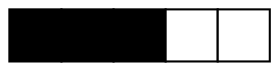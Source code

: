 graph ejemplo03{
node [shape=plain] 
 splines=false 
struct1 [label=<
<TABLE BORDER="0" CELLBORDER="1" CELLSPACING="0" CELLPADDING="0">
<TR>
<TD PORT="f0" bgcolor="black" width="25" height="25" fixedsize="true"></TD>
<TD PORT="f1" bgcolor="black" width="25" height="25" fixedsize="true"></TD>
<TD PORT="f2" bgcolor="black" width="25" height="25" fixedsize="true"></TD>
<TD PORT="f3" bgcolor="white" width="25" height="25" fixedsize="true"></TD>
<TD PORT="f4" bgcolor="white" width="25" height="25" fixedsize="true"></TD>
</TR> 
</TABLE >>];
 

}
